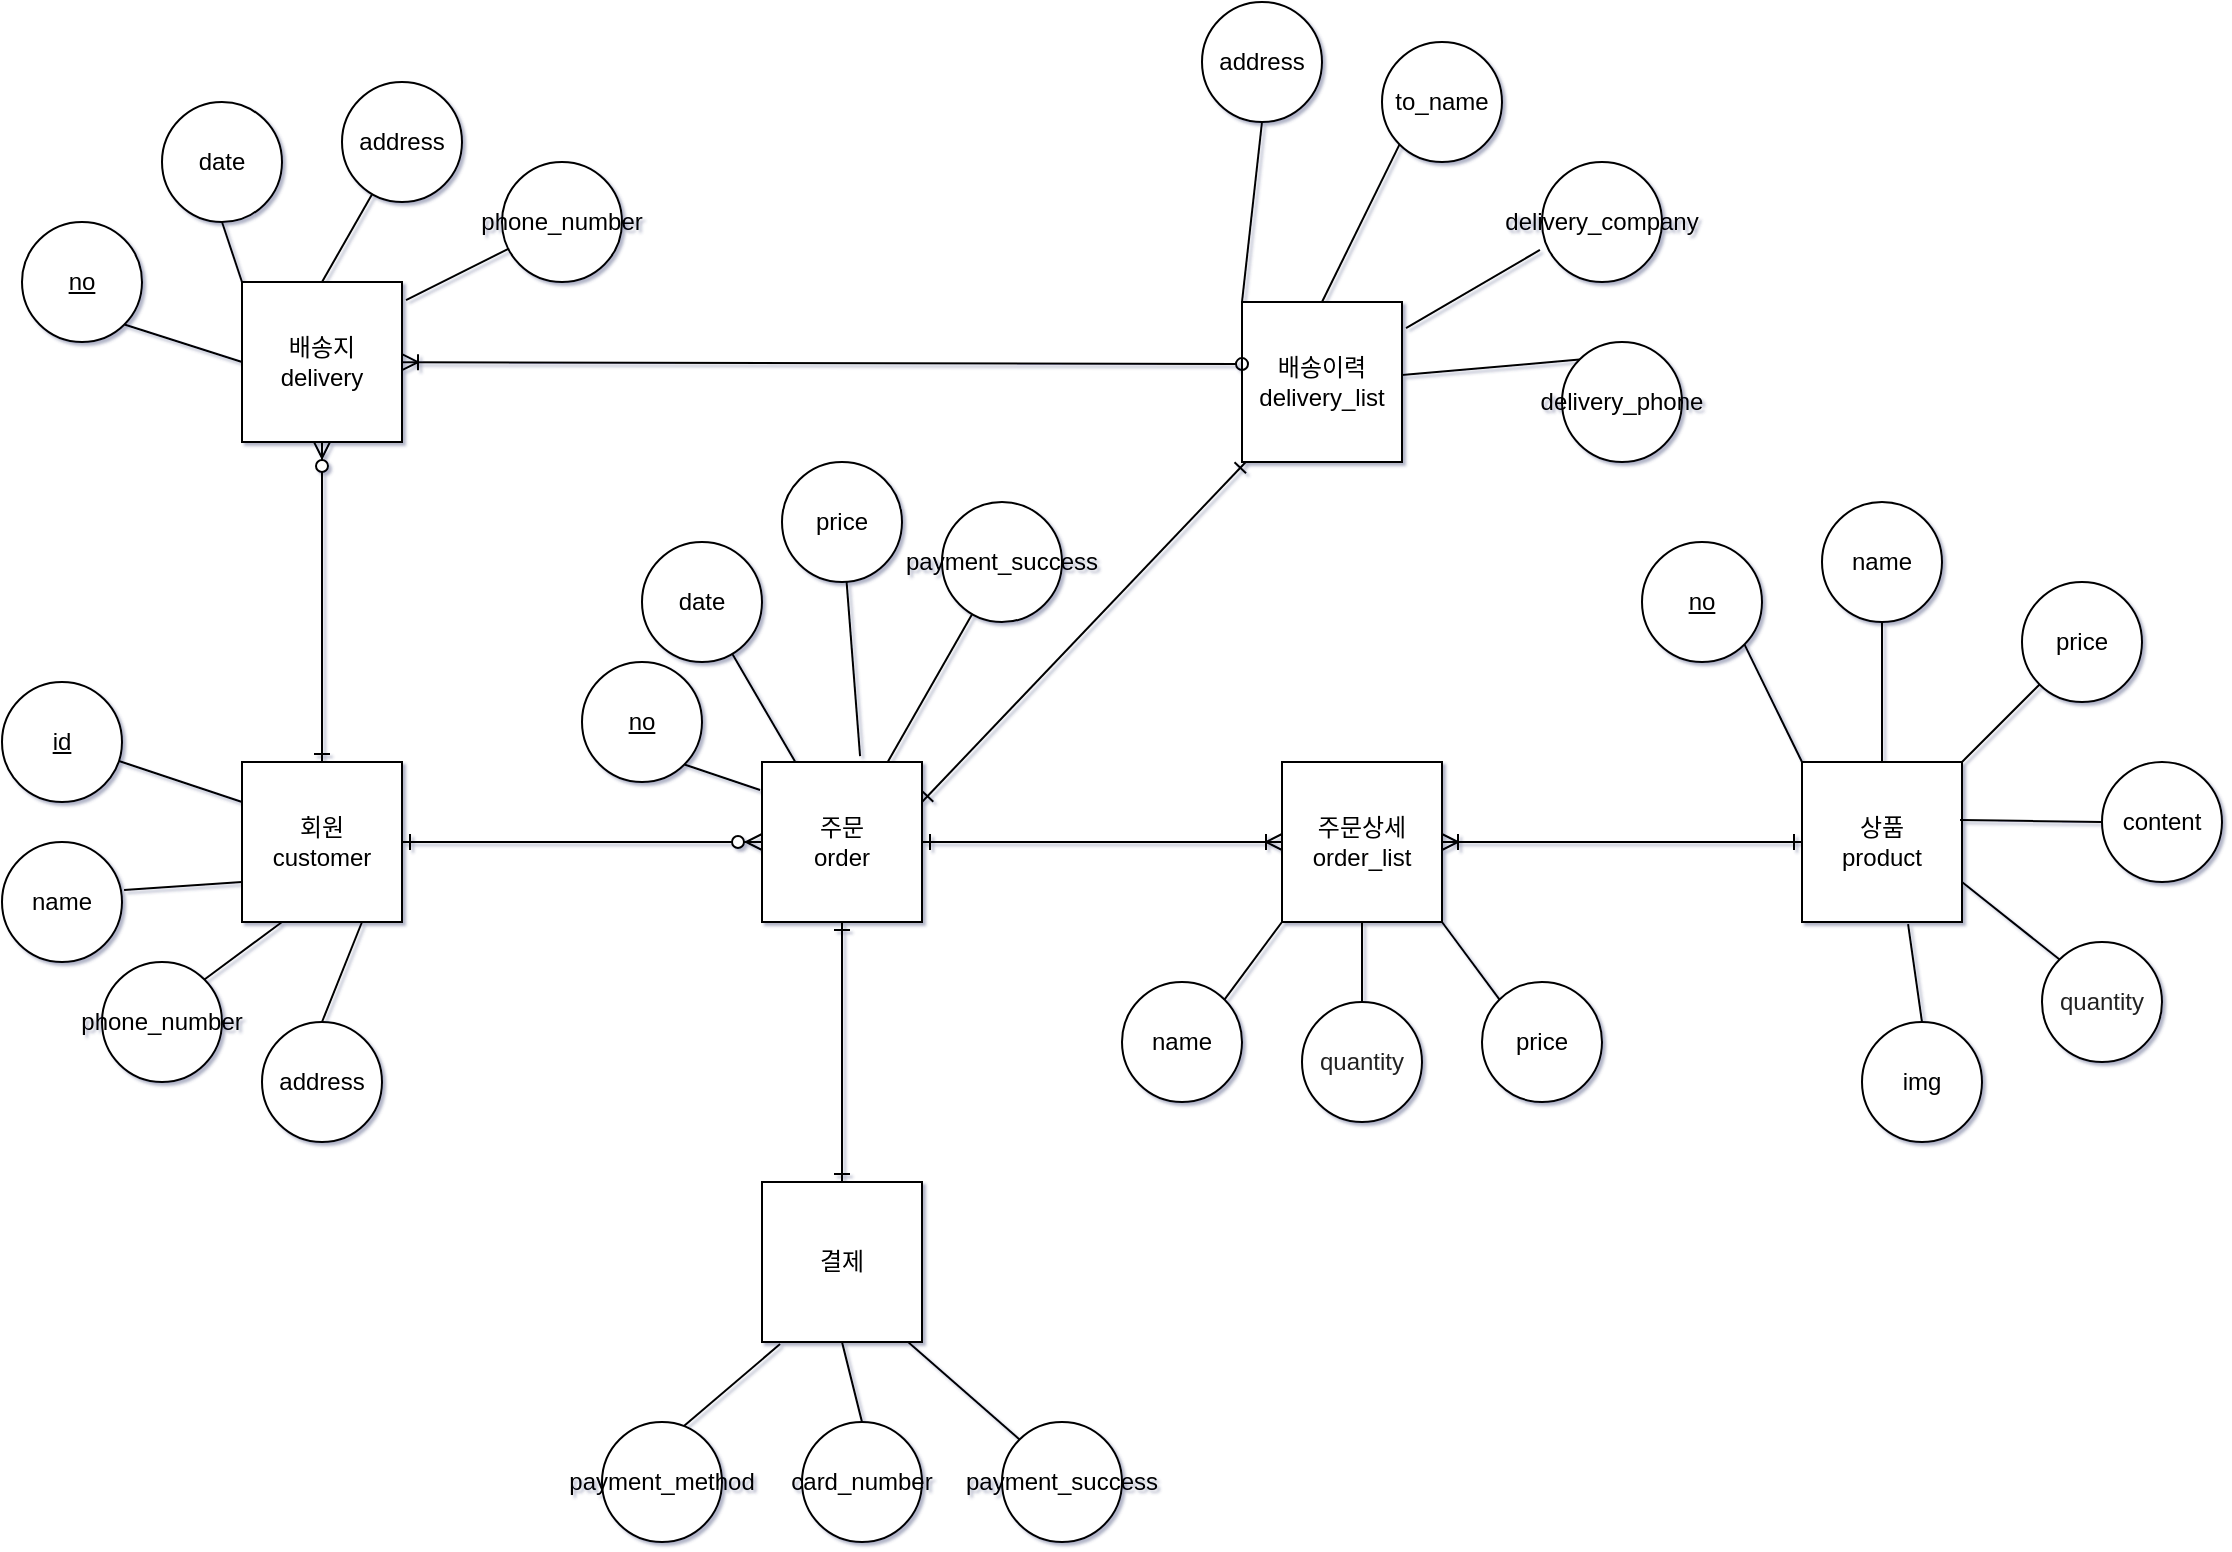 <mxfile version="13.8.0" type="device"><diagram id="kz9LEb9ktO0Pzb-4g0Ia" name="Page-1"><mxGraphModel dx="1422" dy="794" grid="1" gridSize="10" guides="1" tooltips="1" connect="1" arrows="1" fold="1" page="1" pageScale="1" pageWidth="850" pageHeight="1100" math="0" shadow="1"><root><mxCell id="0"/><mxCell id="1" parent="0"/><mxCell id="gefsNgqkCKOxjdXdovwZ-1" value="회원&lt;br&gt;customer" style="whiteSpace=wrap;html=1;aspect=fixed;" vertex="1" parent="1"><mxGeometry x="140" y="520" width="80" height="80" as="geometry"/></mxCell><mxCell id="gefsNgqkCKOxjdXdovwZ-2" value="주문&lt;br&gt;order" style="whiteSpace=wrap;html=1;aspect=fixed;" vertex="1" parent="1"><mxGeometry x="400" y="520" width="80" height="80" as="geometry"/></mxCell><mxCell id="gefsNgqkCKOxjdXdovwZ-3" value="주문상세&lt;br&gt;order_list" style="whiteSpace=wrap;html=1;aspect=fixed;" vertex="1" parent="1"><mxGeometry x="660" y="520" width="80" height="80" as="geometry"/></mxCell><mxCell id="gefsNgqkCKOxjdXdovwZ-4" value="상품&lt;br&gt;product" style="whiteSpace=wrap;html=1;aspect=fixed;" vertex="1" parent="1"><mxGeometry x="920" y="520" width="80" height="80" as="geometry"/></mxCell><mxCell id="gefsNgqkCKOxjdXdovwZ-5" value="결제" style="whiteSpace=wrap;html=1;aspect=fixed;" vertex="1" parent="1"><mxGeometry x="400" y="730" width="80" height="80" as="geometry"/></mxCell><mxCell id="gefsNgqkCKOxjdXdovwZ-6" value="배송지&lt;br&gt;delivery" style="whiteSpace=wrap;html=1;aspect=fixed;" vertex="1" parent="1"><mxGeometry x="140" y="280" width="80" height="80" as="geometry"/></mxCell><mxCell id="gefsNgqkCKOxjdXdovwZ-7" value="" style="endArrow=ERone;html=1;entryX=0;entryY=0.5;entryDx=0;entryDy=0;startArrow=ERoneToMany;startFill=0;endFill=0;" edge="1" parent="1" source="gefsNgqkCKOxjdXdovwZ-3" target="gefsNgqkCKOxjdXdovwZ-4"><mxGeometry width="50" height="50" relative="1" as="geometry"><mxPoint x="680" y="660" as="sourcePoint"/><mxPoint x="730" y="610" as="targetPoint"/></mxGeometry></mxCell><mxCell id="gefsNgqkCKOxjdXdovwZ-8" value="" style="endArrow=ERoneToMany;html=1;entryX=0;entryY=0.5;entryDx=0;entryDy=0;exitX=1;exitY=0.5;exitDx=0;exitDy=0;endFill=0;startArrow=ERone;startFill=0;" edge="1" parent="1" source="gefsNgqkCKOxjdXdovwZ-2" target="gefsNgqkCKOxjdXdovwZ-3"><mxGeometry width="50" height="50" relative="1" as="geometry"><mxPoint x="470" y="640" as="sourcePoint"/><mxPoint x="650" y="640" as="targetPoint"/></mxGeometry></mxCell><mxCell id="gefsNgqkCKOxjdXdovwZ-9" value="" style="endArrow=ERzeroToMany;html=1;entryX=0;entryY=0.5;entryDx=0;entryDy=0;exitX=1;exitY=0.5;exitDx=0;exitDy=0;startArrow=ERone;startFill=0;endFill=1;" edge="1" parent="1" source="gefsNgqkCKOxjdXdovwZ-1" target="gefsNgqkCKOxjdXdovwZ-2"><mxGeometry width="50" height="50" relative="1" as="geometry"><mxPoint x="210" y="640" as="sourcePoint"/><mxPoint x="390" y="640" as="targetPoint"/></mxGeometry></mxCell><mxCell id="gefsNgqkCKOxjdXdovwZ-10" value="" style="endArrow=ERone;html=1;entryX=0.5;entryY=0;entryDx=0;entryDy=0;exitX=0.5;exitY=1;exitDx=0;exitDy=0;startArrow=ERone;startFill=0;endFill=0;" edge="1" parent="1" source="gefsNgqkCKOxjdXdovwZ-2" target="gefsNgqkCKOxjdXdovwZ-5"><mxGeometry width="50" height="50" relative="1" as="geometry"><mxPoint x="230" y="570" as="sourcePoint"/><mxPoint x="410" y="570" as="targetPoint"/></mxGeometry></mxCell><mxCell id="gefsNgqkCKOxjdXdovwZ-11" value="" style="endArrow=ERone;html=1;entryX=0.5;entryY=0;entryDx=0;entryDy=0;exitX=0.5;exitY=1;exitDx=0;exitDy=0;startArrow=ERzeroToMany;startFill=1;endFill=0;" edge="1" parent="1" source="gefsNgqkCKOxjdXdovwZ-6" target="gefsNgqkCKOxjdXdovwZ-1"><mxGeometry width="50" height="50" relative="1" as="geometry"><mxPoint x="439.5" y="370" as="sourcePoint"/><mxPoint x="439.5" y="500" as="targetPoint"/></mxGeometry></mxCell><mxCell id="gefsNgqkCKOxjdXdovwZ-13" value="&lt;u&gt;id&lt;/u&gt;" style="ellipse;whiteSpace=wrap;html=1;aspect=fixed;" vertex="1" parent="1"><mxGeometry x="20" y="480" width="60" height="60" as="geometry"/></mxCell><mxCell id="gefsNgqkCKOxjdXdovwZ-14" value="name" style="ellipse;whiteSpace=wrap;html=1;aspect=fixed;" vertex="1" parent="1"><mxGeometry x="20" y="560" width="60" height="60" as="geometry"/></mxCell><mxCell id="gefsNgqkCKOxjdXdovwZ-15" value="phone_number" style="ellipse;whiteSpace=wrap;html=1;aspect=fixed;" vertex="1" parent="1"><mxGeometry x="70" y="620" width="60" height="60" as="geometry"/></mxCell><mxCell id="gefsNgqkCKOxjdXdovwZ-16" value="address" style="ellipse;whiteSpace=wrap;html=1;aspect=fixed;" vertex="1" parent="1"><mxGeometry x="150" y="650" width="60" height="60" as="geometry"/></mxCell><mxCell id="gefsNgqkCKOxjdXdovwZ-17" value="address" style="ellipse;whiteSpace=wrap;html=1;aspect=fixed;" vertex="1" parent="1"><mxGeometry x="190" y="180" width="60" height="60" as="geometry"/></mxCell><mxCell id="gefsNgqkCKOxjdXdovwZ-18" value="&lt;u&gt;no&lt;/u&gt;" style="ellipse;whiteSpace=wrap;html=1;aspect=fixed;" vertex="1" parent="1"><mxGeometry x="30" y="250" width="60" height="60" as="geometry"/></mxCell><mxCell id="gefsNgqkCKOxjdXdovwZ-19" value="date" style="ellipse;whiteSpace=wrap;html=1;aspect=fixed;" vertex="1" parent="1"><mxGeometry x="100" y="190" width="60" height="60" as="geometry"/></mxCell><mxCell id="gefsNgqkCKOxjdXdovwZ-21" value="phone_number" style="ellipse;whiteSpace=wrap;html=1;aspect=fixed;" vertex="1" parent="1"><mxGeometry x="270" y="220" width="60" height="60" as="geometry"/></mxCell><mxCell id="gefsNgqkCKOxjdXdovwZ-22" value="&lt;div style=&quot;text-align: left&quot;&gt;&lt;span&gt;payment_method&lt;/span&gt;&lt;/div&gt;" style="ellipse;whiteSpace=wrap;html=1;aspect=fixed;" vertex="1" parent="1"><mxGeometry x="320" y="850" width="60" height="60" as="geometry"/></mxCell><mxCell id="gefsNgqkCKOxjdXdovwZ-23" value="&lt;div style=&quot;text-align: left&quot;&gt;&lt;span&gt;card_number&lt;/span&gt;&lt;/div&gt;" style="ellipse;whiteSpace=wrap;html=1;aspect=fixed;" vertex="1" parent="1"><mxGeometry x="420" y="850" width="60" height="60" as="geometry"/></mxCell><mxCell id="gefsNgqkCKOxjdXdovwZ-24" value="&lt;div style=&quot;text-align: left&quot;&gt;&lt;span&gt;payment_success&lt;/span&gt;&lt;/div&gt;" style="ellipse;whiteSpace=wrap;html=1;aspect=fixed;" vertex="1" parent="1"><mxGeometry x="520" y="850" width="60" height="60" as="geometry"/></mxCell><mxCell id="gefsNgqkCKOxjdXdovwZ-26" value="&lt;u&gt;no&lt;/u&gt;" style="ellipse;whiteSpace=wrap;html=1;aspect=fixed;" vertex="1" parent="1"><mxGeometry x="840" y="410" width="60" height="60" as="geometry"/></mxCell><mxCell id="gefsNgqkCKOxjdXdovwZ-27" value="name" style="ellipse;whiteSpace=wrap;html=1;aspect=fixed;" vertex="1" parent="1"><mxGeometry x="930" y="390" width="60" height="60" as="geometry"/></mxCell><mxCell id="gefsNgqkCKOxjdXdovwZ-28" value="price" style="ellipse;whiteSpace=wrap;html=1;aspect=fixed;" vertex="1" parent="1"><mxGeometry x="1030" y="430" width="60" height="60" as="geometry"/></mxCell><mxCell id="gefsNgqkCKOxjdXdovwZ-29" value="content" style="ellipse;whiteSpace=wrap;html=1;aspect=fixed;" vertex="1" parent="1"><mxGeometry x="1070" y="520" width="60" height="60" as="geometry"/></mxCell><mxCell id="gefsNgqkCKOxjdXdovwZ-30" value="img" style="ellipse;whiteSpace=wrap;html=1;aspect=fixed;" vertex="1" parent="1"><mxGeometry x="950" y="650" width="60" height="60" as="geometry"/></mxCell><mxCell id="gefsNgqkCKOxjdXdovwZ-31" value="배송이력&lt;br&gt;delivery_list" style="whiteSpace=wrap;html=1;aspect=fixed;" vertex="1" parent="1"><mxGeometry x="640" y="290" width="80" height="80" as="geometry"/></mxCell><mxCell id="gefsNgqkCKOxjdXdovwZ-32" value="" style="endArrow=ERone;html=1;exitX=1;exitY=0.25;exitDx=0;exitDy=0;endFill=0;startArrow=ERone;startFill=0;" edge="1" parent="1" source="gefsNgqkCKOxjdXdovwZ-2" target="gefsNgqkCKOxjdXdovwZ-31"><mxGeometry width="50" height="50" relative="1" as="geometry"><mxPoint x="590" y="590" as="sourcePoint"/><mxPoint x="640" y="540" as="targetPoint"/></mxGeometry></mxCell><mxCell id="gefsNgqkCKOxjdXdovwZ-33" value="" style="endArrow=oval;html=1;entryX=0;entryY=0.388;entryDx=0;entryDy=0;entryPerimeter=0;startArrow=ERoneToMany;startFill=0;endFill=0;" edge="1" parent="1" source="gefsNgqkCKOxjdXdovwZ-6" target="gefsNgqkCKOxjdXdovwZ-31"><mxGeometry width="50" height="50" relative="1" as="geometry"><mxPoint x="450" y="530" as="sourcePoint"/><mxPoint x="530" y="370" as="targetPoint"/></mxGeometry></mxCell><mxCell id="gefsNgqkCKOxjdXdovwZ-34" value="address" style="ellipse;whiteSpace=wrap;html=1;aspect=fixed;" vertex="1" parent="1"><mxGeometry x="620" y="140" width="60" height="60" as="geometry"/></mxCell><mxCell id="gefsNgqkCKOxjdXdovwZ-35" value="to_name" style="ellipse;whiteSpace=wrap;html=1;aspect=fixed;" vertex="1" parent="1"><mxGeometry x="710" y="160" width="60" height="60" as="geometry"/></mxCell><mxCell id="gefsNgqkCKOxjdXdovwZ-36" value="delivery_company" style="ellipse;whiteSpace=wrap;html=1;aspect=fixed;" vertex="1" parent="1"><mxGeometry x="790" y="220" width="60" height="60" as="geometry"/></mxCell><mxCell id="gefsNgqkCKOxjdXdovwZ-38" value="delivery_phone" style="ellipse;whiteSpace=wrap;html=1;aspect=fixed;" vertex="1" parent="1"><mxGeometry x="800" y="310" width="60" height="60" as="geometry"/></mxCell><mxCell id="gefsNgqkCKOxjdXdovwZ-40" value="&lt;font style=&quot;font-size: 12px&quot;&gt;&lt;span style=&quot;color: rgb(34 , 34 , 34) ; font-family: &amp;#34;apple sd gothic neo&amp;#34; , &amp;#34;arial&amp;#34; , sans-serif ; text-align: left&quot;&gt;quantity&lt;/span&gt;&lt;/font&gt;" style="ellipse;whiteSpace=wrap;html=1;aspect=fixed;" vertex="1" parent="1"><mxGeometry x="1040" y="610" width="60" height="60" as="geometry"/></mxCell><mxCell id="gefsNgqkCKOxjdXdovwZ-41" value="name" style="ellipse;whiteSpace=wrap;html=1;aspect=fixed;" vertex="1" parent="1"><mxGeometry x="580" y="630" width="60" height="60" as="geometry"/></mxCell><mxCell id="gefsNgqkCKOxjdXdovwZ-42" value="&lt;font style=&quot;font-size: 12px&quot;&gt;&lt;span style=&quot;color: rgb(34 , 34 , 34) ; font-family: &amp;#34;apple sd gothic neo&amp;#34; , &amp;#34;arial&amp;#34; , sans-serif ; text-align: left&quot;&gt;quantity&lt;/span&gt;&lt;/font&gt;" style="ellipse;whiteSpace=wrap;html=1;aspect=fixed;" vertex="1" parent="1"><mxGeometry x="670" y="640" width="60" height="60" as="geometry"/></mxCell><mxCell id="gefsNgqkCKOxjdXdovwZ-43" value="price" style="ellipse;whiteSpace=wrap;html=1;aspect=fixed;" vertex="1" parent="1"><mxGeometry x="760" y="630" width="60" height="60" as="geometry"/></mxCell><mxCell id="gefsNgqkCKOxjdXdovwZ-44" value="" style="endArrow=none;html=1;entryX=0;entryY=1;entryDx=0;entryDy=0;exitX=1;exitY=0;exitDx=0;exitDy=0;" edge="1" parent="1" source="gefsNgqkCKOxjdXdovwZ-41" target="gefsNgqkCKOxjdXdovwZ-3"><mxGeometry width="50" height="50" relative="1" as="geometry"><mxPoint x="590" y="590" as="sourcePoint"/><mxPoint x="640" y="540" as="targetPoint"/></mxGeometry></mxCell><mxCell id="gefsNgqkCKOxjdXdovwZ-45" value="" style="endArrow=none;html=1;entryX=0.5;entryY=1;entryDx=0;entryDy=0;exitX=0.5;exitY=0;exitDx=0;exitDy=0;" edge="1" parent="1" source="gefsNgqkCKOxjdXdovwZ-42" target="gefsNgqkCKOxjdXdovwZ-3"><mxGeometry width="50" height="50" relative="1" as="geometry"><mxPoint x="651.213" y="658.787" as="sourcePoint"/><mxPoint x="670" y="610" as="targetPoint"/></mxGeometry></mxCell><mxCell id="gefsNgqkCKOxjdXdovwZ-46" value="" style="endArrow=none;html=1;entryX=1;entryY=1;entryDx=0;entryDy=0;exitX=0;exitY=0;exitDx=0;exitDy=0;" edge="1" parent="1" source="gefsNgqkCKOxjdXdovwZ-43" target="gefsNgqkCKOxjdXdovwZ-3"><mxGeometry width="50" height="50" relative="1" as="geometry"><mxPoint x="710" y="650" as="sourcePoint"/><mxPoint x="710" y="610" as="targetPoint"/></mxGeometry></mxCell><mxCell id="gefsNgqkCKOxjdXdovwZ-48" value="" style="endArrow=none;html=1;entryX=1;entryY=1;entryDx=0;entryDy=0;exitX=0;exitY=0;exitDx=0;exitDy=0;" edge="1" parent="1" source="gefsNgqkCKOxjdXdovwZ-4" target="gefsNgqkCKOxjdXdovwZ-26"><mxGeometry width="50" height="50" relative="1" as="geometry"><mxPoint x="640" y="590" as="sourcePoint"/><mxPoint x="690" y="540" as="targetPoint"/></mxGeometry></mxCell><mxCell id="gefsNgqkCKOxjdXdovwZ-49" value="" style="endArrow=none;html=1;entryX=0.5;entryY=1;entryDx=0;entryDy=0;exitX=0.5;exitY=0;exitDx=0;exitDy=0;" edge="1" parent="1" source="gefsNgqkCKOxjdXdovwZ-4" target="gefsNgqkCKOxjdXdovwZ-27"><mxGeometry width="50" height="50" relative="1" as="geometry"><mxPoint x="930" y="530" as="sourcePoint"/><mxPoint x="910" y="480" as="targetPoint"/></mxGeometry></mxCell><mxCell id="gefsNgqkCKOxjdXdovwZ-50" value="" style="endArrow=none;html=1;entryX=0;entryY=1;entryDx=0;entryDy=0;exitX=1;exitY=0;exitDx=0;exitDy=0;" edge="1" parent="1" source="gefsNgqkCKOxjdXdovwZ-4" target="gefsNgqkCKOxjdXdovwZ-28"><mxGeometry width="50" height="50" relative="1" as="geometry"><mxPoint x="970" y="530" as="sourcePoint"/><mxPoint x="1010" y="460" as="targetPoint"/></mxGeometry></mxCell><mxCell id="gefsNgqkCKOxjdXdovwZ-51" value="" style="endArrow=none;html=1;entryX=0;entryY=0.5;entryDx=0;entryDy=0;exitX=0.988;exitY=0.363;exitDx=0;exitDy=0;exitPerimeter=0;" edge="1" parent="1" source="gefsNgqkCKOxjdXdovwZ-4" target="gefsNgqkCKOxjdXdovwZ-29"><mxGeometry width="50" height="50" relative="1" as="geometry"><mxPoint x="1010" y="530" as="sourcePoint"/><mxPoint x="1068.787" y="511.213" as="targetPoint"/></mxGeometry></mxCell><mxCell id="gefsNgqkCKOxjdXdovwZ-52" value="" style="endArrow=none;html=1;entryX=0;entryY=0;entryDx=0;entryDy=0;exitX=1;exitY=0.75;exitDx=0;exitDy=0;" edge="1" parent="1" source="gefsNgqkCKOxjdXdovwZ-4" target="gefsNgqkCKOxjdXdovwZ-40"><mxGeometry width="50" height="50" relative="1" as="geometry"><mxPoint x="1009.04" y="559.04" as="sourcePoint"/><mxPoint x="1100" y="570" as="targetPoint"/></mxGeometry></mxCell><mxCell id="gefsNgqkCKOxjdXdovwZ-53" value="" style="endArrow=none;html=1;entryX=0.5;entryY=0;entryDx=0;entryDy=0;exitX=0.663;exitY=1.013;exitDx=0;exitDy=0;exitPerimeter=0;" edge="1" parent="1" source="gefsNgqkCKOxjdXdovwZ-4" target="gefsNgqkCKOxjdXdovwZ-30"><mxGeometry width="50" height="50" relative="1" as="geometry"><mxPoint x="1010" y="590" as="sourcePoint"/><mxPoint x="1068.787" y="628.787" as="targetPoint"/></mxGeometry></mxCell><mxCell id="gefsNgqkCKOxjdXdovwZ-55" value="" style="endArrow=none;html=1;entryX=0.113;entryY=1.013;entryDx=0;entryDy=0;entryPerimeter=0;exitX=0.683;exitY=0.033;exitDx=0;exitDy=0;exitPerimeter=0;" edge="1" parent="1" source="gefsNgqkCKOxjdXdovwZ-22" target="gefsNgqkCKOxjdXdovwZ-5"><mxGeometry width="50" height="50" relative="1" as="geometry"><mxPoint x="640" y="590" as="sourcePoint"/><mxPoint x="690" y="540" as="targetPoint"/></mxGeometry></mxCell><mxCell id="gefsNgqkCKOxjdXdovwZ-56" value="" style="endArrow=none;html=1;entryX=0.5;entryY=1;entryDx=0;entryDy=0;exitX=0.5;exitY=0;exitDx=0;exitDy=0;" edge="1" parent="1" source="gefsNgqkCKOxjdXdovwZ-23" target="gefsNgqkCKOxjdXdovwZ-5"><mxGeometry width="50" height="50" relative="1" as="geometry"><mxPoint x="370.98" y="861.98" as="sourcePoint"/><mxPoint x="419.04" y="821.04" as="targetPoint"/></mxGeometry></mxCell><mxCell id="gefsNgqkCKOxjdXdovwZ-57" value="" style="endArrow=none;html=1;entryX=0.913;entryY=1;entryDx=0;entryDy=0;exitX=0;exitY=0;exitDx=0;exitDy=0;entryPerimeter=0;" edge="1" parent="1" source="gefsNgqkCKOxjdXdovwZ-24" target="gefsNgqkCKOxjdXdovwZ-5"><mxGeometry width="50" height="50" relative="1" as="geometry"><mxPoint x="460" y="860" as="sourcePoint"/><mxPoint x="450" y="820" as="targetPoint"/></mxGeometry></mxCell><mxCell id="gefsNgqkCKOxjdXdovwZ-58" value="" style="endArrow=none;html=1;entryX=0.75;entryY=1;entryDx=0;entryDy=0;exitX=0.5;exitY=0;exitDx=0;exitDy=0;" edge="1" parent="1" source="gefsNgqkCKOxjdXdovwZ-16" target="gefsNgqkCKOxjdXdovwZ-1"><mxGeometry width="50" height="50" relative="1" as="geometry"><mxPoint x="538.787" y="868.787" as="sourcePoint"/><mxPoint x="483.04" y="820" as="targetPoint"/></mxGeometry></mxCell><mxCell id="gefsNgqkCKOxjdXdovwZ-59" value="" style="endArrow=none;html=1;entryX=0.25;entryY=1;entryDx=0;entryDy=0;exitX=1;exitY=0;exitDx=0;exitDy=0;" edge="1" parent="1" source="gefsNgqkCKOxjdXdovwZ-15" target="gefsNgqkCKOxjdXdovwZ-1"><mxGeometry width="50" height="50" relative="1" as="geometry"><mxPoint x="190" y="660" as="sourcePoint"/><mxPoint x="210" y="610" as="targetPoint"/></mxGeometry></mxCell><mxCell id="gefsNgqkCKOxjdXdovwZ-60" value="" style="endArrow=none;html=1;entryX=0;entryY=0.75;entryDx=0;entryDy=0;exitX=1.017;exitY=0.4;exitDx=0;exitDy=0;exitPerimeter=0;" edge="1" parent="1" source="gefsNgqkCKOxjdXdovwZ-14" target="gefsNgqkCKOxjdXdovwZ-1"><mxGeometry width="50" height="50" relative="1" as="geometry"><mxPoint x="131.213" y="638.787" as="sourcePoint"/><mxPoint x="170" y="610" as="targetPoint"/></mxGeometry></mxCell><mxCell id="gefsNgqkCKOxjdXdovwZ-61" value="" style="endArrow=none;html=1;entryX=0;entryY=0.25;entryDx=0;entryDy=0;" edge="1" parent="1" source="gefsNgqkCKOxjdXdovwZ-13" target="gefsNgqkCKOxjdXdovwZ-1"><mxGeometry width="50" height="50" relative="1" as="geometry"><mxPoint x="91.02" y="594" as="sourcePoint"/><mxPoint x="150" y="590" as="targetPoint"/></mxGeometry></mxCell><mxCell id="gefsNgqkCKOxjdXdovwZ-62" value="" style="endArrow=none;html=1;entryX=0;entryY=0.5;entryDx=0;entryDy=0;exitX=1;exitY=1;exitDx=0;exitDy=0;" edge="1" parent="1" source="gefsNgqkCKOxjdXdovwZ-18" target="gefsNgqkCKOxjdXdovwZ-6"><mxGeometry width="50" height="50" relative="1" as="geometry"><mxPoint x="88.46" y="529.487" as="sourcePoint"/><mxPoint x="150" y="550" as="targetPoint"/></mxGeometry></mxCell><mxCell id="gefsNgqkCKOxjdXdovwZ-63" value="" style="endArrow=none;html=1;entryX=0;entryY=0;entryDx=0;entryDy=0;exitX=0.5;exitY=1;exitDx=0;exitDy=0;" edge="1" parent="1" source="gefsNgqkCKOxjdXdovwZ-19" target="gefsNgqkCKOxjdXdovwZ-6"><mxGeometry width="50" height="50" relative="1" as="geometry"><mxPoint x="91.213" y="311.213" as="sourcePoint"/><mxPoint x="150" y="330" as="targetPoint"/></mxGeometry></mxCell><mxCell id="gefsNgqkCKOxjdXdovwZ-64" value="" style="endArrow=none;html=1;entryX=0.5;entryY=0;entryDx=0;entryDy=0;" edge="1" parent="1" source="gefsNgqkCKOxjdXdovwZ-17" target="gefsNgqkCKOxjdXdovwZ-6"><mxGeometry width="50" height="50" relative="1" as="geometry"><mxPoint x="140" y="260" as="sourcePoint"/><mxPoint x="150" y="290" as="targetPoint"/></mxGeometry></mxCell><mxCell id="gefsNgqkCKOxjdXdovwZ-65" value="" style="endArrow=none;html=1;entryX=1.025;entryY=0.113;entryDx=0;entryDy=0;entryPerimeter=0;" edge="1" parent="1" source="gefsNgqkCKOxjdXdovwZ-21" target="gefsNgqkCKOxjdXdovwZ-6"><mxGeometry width="50" height="50" relative="1" as="geometry"><mxPoint x="220.794" y="253.047" as="sourcePoint"/><mxPoint x="240" y="290" as="targetPoint"/></mxGeometry></mxCell><mxCell id="gefsNgqkCKOxjdXdovwZ-67" value="" style="endArrow=none;html=1;entryX=0;entryY=0;entryDx=0;entryDy=0;exitX=0.5;exitY=1;exitDx=0;exitDy=0;" edge="1" parent="1" source="gefsNgqkCKOxjdXdovwZ-34" target="gefsNgqkCKOxjdXdovwZ-31"><mxGeometry width="50" height="50" relative="1" as="geometry"><mxPoint x="360.794" y="208.047" as="sourcePoint"/><mxPoint x="330" y="245" as="targetPoint"/></mxGeometry></mxCell><mxCell id="gefsNgqkCKOxjdXdovwZ-68" value="" style="endArrow=none;html=1;entryX=0.5;entryY=0;entryDx=0;entryDy=0;exitX=0;exitY=1;exitDx=0;exitDy=0;" edge="1" parent="1" source="gefsNgqkCKOxjdXdovwZ-35" target="gefsNgqkCKOxjdXdovwZ-31"><mxGeometry width="50" height="50" relative="1" as="geometry"><mxPoint x="620" y="185" as="sourcePoint"/><mxPoint x="620" y="245" as="targetPoint"/></mxGeometry></mxCell><mxCell id="gefsNgqkCKOxjdXdovwZ-69" value="" style="endArrow=none;html=1;exitX=-0.017;exitY=0.733;exitDx=0;exitDy=0;exitPerimeter=0;entryX=1.025;entryY=0.163;entryDx=0;entryDy=0;entryPerimeter=0;" edge="1" parent="1" source="gefsNgqkCKOxjdXdovwZ-36" target="gefsNgqkCKOxjdXdovwZ-31"><mxGeometry width="50" height="50" relative="1" as="geometry"><mxPoint x="718.787" y="196.213" as="sourcePoint"/><mxPoint x="700" y="265" as="targetPoint"/></mxGeometry></mxCell><mxCell id="gefsNgqkCKOxjdXdovwZ-70" value="" style="endArrow=none;html=1;exitX=0;exitY=0;exitDx=0;exitDy=0;" edge="1" parent="1" source="gefsNgqkCKOxjdXdovwZ-38" target="gefsNgqkCKOxjdXdovwZ-31"><mxGeometry width="50" height="50" relative="1" as="geometry"><mxPoint x="778.98" y="248.98" as="sourcePoint"/><mxPoint x="702" y="258.04" as="targetPoint"/></mxGeometry></mxCell><mxCell id="gefsNgqkCKOxjdXdovwZ-71" value="date" style="ellipse;whiteSpace=wrap;html=1;aspect=fixed;" vertex="1" parent="1"><mxGeometry x="340" y="410" width="60" height="60" as="geometry"/></mxCell><mxCell id="gefsNgqkCKOxjdXdovwZ-72" value="&lt;u&gt;no&lt;/u&gt;" style="ellipse;whiteSpace=wrap;html=1;aspect=fixed;" vertex="1" parent="1"><mxGeometry x="310" y="470" width="60" height="60" as="geometry"/></mxCell><mxCell id="gefsNgqkCKOxjdXdovwZ-73" value="price" style="ellipse;whiteSpace=wrap;html=1;aspect=fixed;" vertex="1" parent="1"><mxGeometry x="410" y="370" width="60" height="60" as="geometry"/></mxCell><mxCell id="gefsNgqkCKOxjdXdovwZ-74" value="&lt;div style=&quot;text-align: left&quot;&gt;&lt;span&gt;payment_success&lt;/span&gt;&lt;/div&gt;" style="ellipse;whiteSpace=wrap;html=1;aspect=fixed;" vertex="1" parent="1"><mxGeometry x="490" y="390" width="60" height="60" as="geometry"/></mxCell><mxCell id="gefsNgqkCKOxjdXdovwZ-75" value="" style="endArrow=none;html=1;" edge="1" parent="1" source="gefsNgqkCKOxjdXdovwZ-2" target="gefsNgqkCKOxjdXdovwZ-74"><mxGeometry width="50" height="50" relative="1" as="geometry"><mxPoint x="640" y="510" as="sourcePoint"/><mxPoint x="690" y="460" as="targetPoint"/></mxGeometry></mxCell><mxCell id="gefsNgqkCKOxjdXdovwZ-76" value="" style="endArrow=none;html=1;exitX=0.613;exitY=-0.037;exitDx=0;exitDy=0;exitPerimeter=0;" edge="1" parent="1" source="gefsNgqkCKOxjdXdovwZ-2" target="gefsNgqkCKOxjdXdovwZ-73"><mxGeometry width="50" height="50" relative="1" as="geometry"><mxPoint x="472.857" y="530" as="sourcePoint"/><mxPoint x="515.116" y="456.047" as="targetPoint"/></mxGeometry></mxCell><mxCell id="gefsNgqkCKOxjdXdovwZ-77" value="" style="endArrow=none;html=1;" edge="1" parent="1" source="gefsNgqkCKOxjdXdovwZ-2" target="gefsNgqkCKOxjdXdovwZ-71"><mxGeometry width="50" height="50" relative="1" as="geometry"><mxPoint x="459.04" y="527.04" as="sourcePoint"/><mxPoint x="469.02" y="438.98" as="targetPoint"/></mxGeometry></mxCell><mxCell id="gefsNgqkCKOxjdXdovwZ-78" value="" style="endArrow=none;html=1;exitX=-0.012;exitY=0.175;exitDx=0;exitDy=0;exitPerimeter=0;entryX=1;entryY=1;entryDx=0;entryDy=0;" edge="1" parent="1" source="gefsNgqkCKOxjdXdovwZ-2" target="gefsNgqkCKOxjdXdovwZ-72"><mxGeometry width="50" height="50" relative="1" as="geometry"><mxPoint x="459.04" y="527.04" as="sourcePoint"/><mxPoint x="452.301" y="439.912" as="targetPoint"/></mxGeometry></mxCell></root></mxGraphModel></diagram></mxfile>